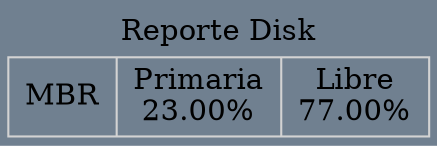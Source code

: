 digraph grid {bgcolor="slategrey" label=" Reporte Disk "layout=dot labelloc = "t"edge [weigth=1000 style=dashed color=red4 dir = "both" arrowtail="open" arrowhead="open"]node[shape=record, color=lightgrey]a0[label="MBR|Primaria\n23.00%\n|Libre\n77.00%\n"];
}